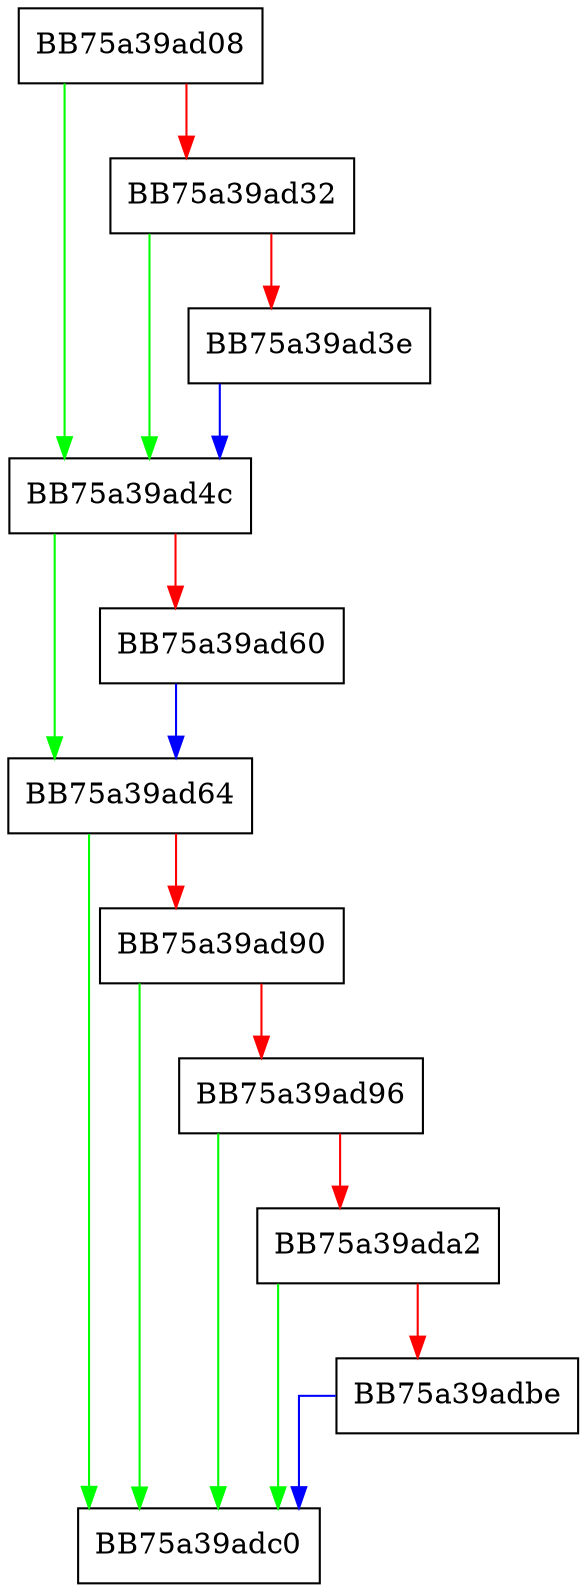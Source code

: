 digraph deleteKey {
  node [shape="box"];
  graph [splines=ortho];
  BB75a39ad08 -> BB75a39ad4c [color="green"];
  BB75a39ad08 -> BB75a39ad32 [color="red"];
  BB75a39ad32 -> BB75a39ad4c [color="green"];
  BB75a39ad32 -> BB75a39ad3e [color="red"];
  BB75a39ad3e -> BB75a39ad4c [color="blue"];
  BB75a39ad4c -> BB75a39ad64 [color="green"];
  BB75a39ad4c -> BB75a39ad60 [color="red"];
  BB75a39ad60 -> BB75a39ad64 [color="blue"];
  BB75a39ad64 -> BB75a39adc0 [color="green"];
  BB75a39ad64 -> BB75a39ad90 [color="red"];
  BB75a39ad90 -> BB75a39adc0 [color="green"];
  BB75a39ad90 -> BB75a39ad96 [color="red"];
  BB75a39ad96 -> BB75a39adc0 [color="green"];
  BB75a39ad96 -> BB75a39ada2 [color="red"];
  BB75a39ada2 -> BB75a39adc0 [color="green"];
  BB75a39ada2 -> BB75a39adbe [color="red"];
  BB75a39adbe -> BB75a39adc0 [color="blue"];
}